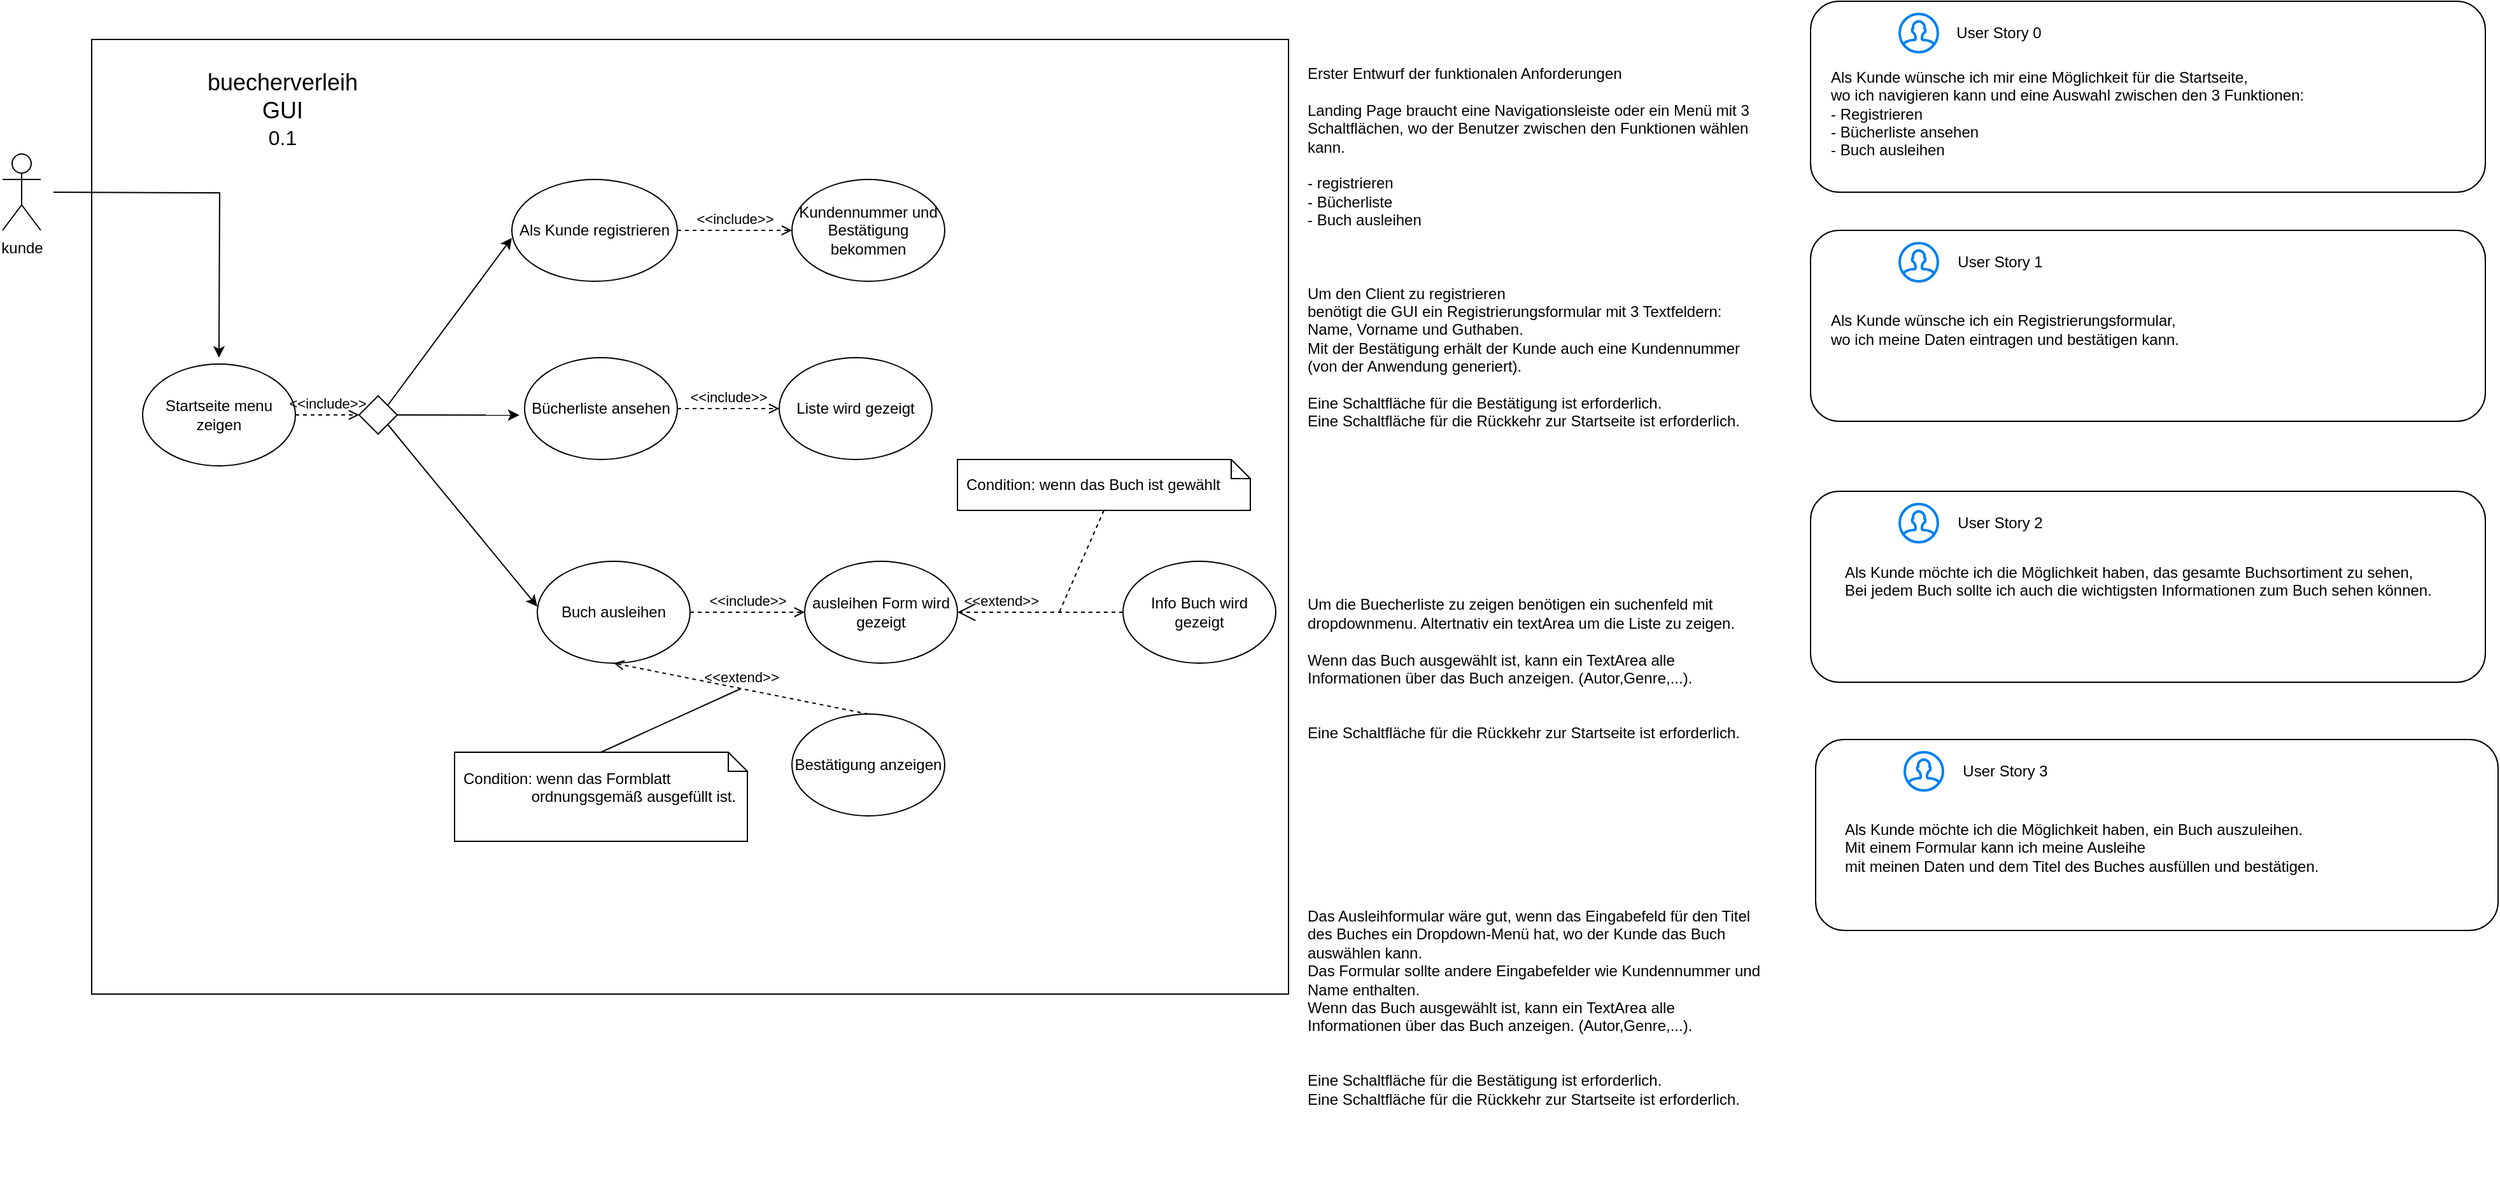 <mxfile version="22.0.0" type="device">
  <diagram name="Seite-1" id="uxTLcfkTgohi3he8zT08">
    <mxGraphModel dx="4587" dy="3330" grid="1" gridSize="10" guides="1" tooltips="1" connect="1" arrows="1" fold="1" page="1" pageScale="1" pageWidth="827" pageHeight="1169" math="0" shadow="0">
      <root>
        <mxCell id="0" />
        <mxCell id="1" parent="0" />
        <mxCell id="-Hhe_IaTKdPIlDTNNeOO-61" value="" style="rounded=1;whiteSpace=wrap;html=1;" vertex="1" parent="1">
          <mxGeometry x="1170" y="50" width="530" height="150" as="geometry" />
        </mxCell>
        <mxCell id="-Hhe_IaTKdPIlDTNNeOO-51" value="" style="rounded=0;whiteSpace=wrap;html=1;" vertex="1" parent="1">
          <mxGeometry x="-180" y="80" width="940" height="750" as="geometry" />
        </mxCell>
        <mxCell id="-Hhe_IaTKdPIlDTNNeOO-38" style="edgeStyle=orthogonalEdgeStyle;rounded=0;orthogonalLoop=1;jettySize=auto;html=1;" edge="1" parent="1">
          <mxGeometry relative="1" as="geometry">
            <mxPoint x="-80" y="330" as="targetPoint" />
            <mxPoint x="-210" y="200" as="sourcePoint" />
          </mxGeometry>
        </mxCell>
        <mxCell id="-Hhe_IaTKdPIlDTNNeOO-1" value="&lt;div&gt;kunde&lt;/div&gt;&lt;div&gt;&lt;br&gt;&lt;/div&gt;" style="shape=umlActor;verticalLabelPosition=bottom;verticalAlign=top;html=1;" vertex="1" parent="1">
          <mxGeometry x="-250" y="170" width="30" height="60" as="geometry" />
        </mxCell>
        <mxCell id="-Hhe_IaTKdPIlDTNNeOO-2" value="Als Kunde registrieren" style="ellipse;whiteSpace=wrap;html=1;" vertex="1" parent="1">
          <mxGeometry x="150" y="190" width="130" height="80" as="geometry" />
        </mxCell>
        <mxCell id="-Hhe_IaTKdPIlDTNNeOO-5" value="Kundennummer und Bestätigung bekommen" style="ellipse;whiteSpace=wrap;html=1;" vertex="1" parent="1">
          <mxGeometry x="370" y="190" width="120" height="80" as="geometry" />
        </mxCell>
        <mxCell id="-Hhe_IaTKdPIlDTNNeOO-6" value="&amp;lt;&amp;lt;include&amp;gt;&amp;gt;" style="html=1;verticalAlign=bottom;labelBackgroundColor=none;endArrow=open;endFill=0;dashed=1;rounded=0;exitX=1;exitY=0.5;exitDx=0;exitDy=0;entryX=0;entryY=0.5;entryDx=0;entryDy=0;" edge="1" parent="1" source="-Hhe_IaTKdPIlDTNNeOO-2" target="-Hhe_IaTKdPIlDTNNeOO-5">
          <mxGeometry width="160" relative="1" as="geometry">
            <mxPoint x="140" y="430" as="sourcePoint" />
            <mxPoint x="300" y="430" as="targetPoint" />
          </mxGeometry>
        </mxCell>
        <mxCell id="-Hhe_IaTKdPIlDTNNeOO-7" value="&lt;div&gt;&lt;font style=&quot;font-size: 18px;&quot;&gt;buecherverleih GUI &lt;br&gt;&lt;/font&gt;&lt;/div&gt;&lt;div&gt;&lt;font size=&quot;3&quot;&gt;0.1&lt;/font&gt;&lt;/div&gt;" style="text;html=1;strokeColor=none;fillColor=none;align=center;verticalAlign=middle;whiteSpace=wrap;rounded=0;" vertex="1" parent="1">
          <mxGeometry x="-60" y="120" width="60" height="30" as="geometry" />
        </mxCell>
        <mxCell id="-Hhe_IaTKdPIlDTNNeOO-9" value="Bücherliste ansehen&lt;br&gt;" style="ellipse;whiteSpace=wrap;html=1;" vertex="1" parent="1">
          <mxGeometry x="160" y="330" width="120" height="80" as="geometry" />
        </mxCell>
        <mxCell id="-Hhe_IaTKdPIlDTNNeOO-11" value="Buch ausleihen" style="ellipse;whiteSpace=wrap;html=1;" vertex="1" parent="1">
          <mxGeometry x="170" y="490" width="120" height="80" as="geometry" />
        </mxCell>
        <mxCell id="-Hhe_IaTKdPIlDTNNeOO-14" value="Bestätigung anzeigen" style="ellipse;whiteSpace=wrap;html=1;" vertex="1" parent="1">
          <mxGeometry x="370" y="610" width="120" height="80" as="geometry" />
        </mxCell>
        <mxCell id="-Hhe_IaTKdPIlDTNNeOO-15" value="Liste wird gezeigt" style="ellipse;whiteSpace=wrap;html=1;" vertex="1" parent="1">
          <mxGeometry x="360" y="330" width="120" height="80" as="geometry" />
        </mxCell>
        <mxCell id="-Hhe_IaTKdPIlDTNNeOO-17" value="&amp;lt;&amp;lt;include&amp;gt;&amp;gt;" style="html=1;verticalAlign=bottom;labelBackgroundColor=none;endArrow=open;endFill=0;dashed=1;rounded=0;entryX=0;entryY=0.5;entryDx=0;entryDy=0;exitX=1;exitY=0.5;exitDx=0;exitDy=0;" edge="1" parent="1" source="-Hhe_IaTKdPIlDTNNeOO-9" target="-Hhe_IaTKdPIlDTNNeOO-15">
          <mxGeometry width="160" relative="1" as="geometry">
            <mxPoint x="140" y="430" as="sourcePoint" />
            <mxPoint x="300" y="430" as="targetPoint" />
          </mxGeometry>
        </mxCell>
        <mxCell id="-Hhe_IaTKdPIlDTNNeOO-20" value="&lt;div&gt;Erster Entwurf der funktionalen Anforderungen&lt;/div&gt;&lt;div&gt;&lt;br&gt;&lt;/div&gt;&lt;div&gt;Landing Page braucht eine Navigationsleiste oder ein Menü mit 3 Schaltflächen, wo der Benutzer zwischen den Funktionen wählen kann.&lt;br&gt;&lt;br&gt;&lt;/div&gt;&lt;div&gt;- registrieren &lt;br&gt;&lt;/div&gt;&lt;div&gt;- Bücherliste &lt;br&gt;&lt;/div&gt;&lt;div&gt;- Buch ausleihen &lt;br&gt;&lt;/div&gt;&lt;div&gt;&lt;br&gt;&lt;/div&gt;&lt;br&gt;&lt;div&gt;&lt;br&gt;&lt;/div&gt;&lt;div&gt;Um den Client zu registrieren&lt;/div&gt;benötigt die GUI ein Registrierungsformular mit 3 Textfeldern: Name, Vorname und Guthaben.&lt;br&gt;&lt;div&gt;Mit der Bestätigung erhält der Kunde auch eine Kundennummer (von der Anwendung generiert).&lt;/div&gt;&lt;div&gt;&lt;br&gt;&lt;/div&gt;&lt;div&gt;Eine Schaltfläche für die Bestätigung ist erforderlich.&lt;/div&gt;&lt;div&gt;Eine Schaltfläche für die Rückkehr zur Startseite ist erforderlich.&lt;/div&gt;&lt;br&gt;&lt;br&gt;&lt;div&gt;&lt;br&gt;&lt;/div&gt;&lt;div&gt;&lt;br&gt;&lt;/div&gt;&lt;div&gt;&lt;br&gt;&lt;/div&gt;&lt;div&gt;&lt;br&gt;&lt;/div&gt;&lt;div&gt;&lt;br&gt;&lt;/div&gt;&lt;div&gt;&lt;br&gt;&lt;/div&gt;&lt;div&gt;&lt;br&gt;&lt;/div&gt;&lt;div&gt;Um die Buecherliste zu zeigen benötigen ein suchenfeld mit dropdownmenu. Altertnativ ein textArea um die Liste zu zeigen. &lt;br&gt;&lt;/div&gt;&lt;div&gt;&lt;br&gt;&lt;/div&gt;&lt;div&gt;Wenn das Buch ausgewählt ist, kann ein TextArea alle Informationen über das Buch anzeigen. (Autor,Genre,...).&lt;/div&gt;&lt;div&gt;&lt;br&gt;&lt;/div&gt;&lt;div&gt;&lt;br&gt;&lt;/div&gt;&lt;div&gt;Eine Schaltfläche für die Rückkehr zur Startseite ist erforderlich.&lt;/div&gt;&lt;div&gt;&lt;br&gt;&lt;/div&gt;&lt;div&gt;&lt;br&gt;&lt;/div&gt;&lt;div&gt;&lt;br&gt;&lt;/div&gt;&lt;div&gt;&lt;br&gt;&lt;/div&gt;&lt;div&gt;&lt;br&gt;&lt;/div&gt;&lt;div&gt;&lt;br&gt;&lt;/div&gt;&lt;div&gt;&lt;br&gt;&lt;/div&gt;&lt;div&gt;&lt;br&gt;&lt;/div&gt;&lt;div&gt;&lt;br&gt;&lt;/div&gt;Das Ausleihformular wäre gut, wenn das Eingabefeld für den Titel des Buches ein Dropdown-Menü hat, wo der Kunde das Buch auswählen kann.&lt;br&gt;Das Formular sollte andere Eingabefelder wie Kundennummer und Name enthalten.&lt;br&gt;&lt;div&gt;Wenn das Buch ausgewählt ist, kann ein TextArea alle Informationen über das Buch anzeigen. (Autor,Genre,...).&lt;/div&gt;&lt;br&gt;&lt;div&gt;&lt;br&gt;&lt;/div&gt;&lt;div&gt;Eine Schaltfläche für die Bestätigung ist erforderlich.&lt;/div&gt;&lt;div&gt;Eine Schaltfläche für die Rückkehr zur Startseite ist erforderlich.&lt;br&gt;&lt;br&gt;&lt;br&gt;&lt;br&gt;&lt;br&gt;&lt;br&gt;&lt;/div&gt;" style="text;html=1;strokeColor=none;fillColor=none;spacing=5;spacingTop=-20;whiteSpace=wrap;overflow=hidden;rounded=0;" vertex="1" parent="1">
          <mxGeometry x="770" y="110" width="370" height="880" as="geometry" />
        </mxCell>
        <mxCell id="-Hhe_IaTKdPIlDTNNeOO-21" value="ausleihen Form wird gezeigt" style="ellipse;whiteSpace=wrap;html=1;" vertex="1" parent="1">
          <mxGeometry x="380" y="490" width="120" height="80" as="geometry" />
        </mxCell>
        <mxCell id="-Hhe_IaTKdPIlDTNNeOO-22" value="&amp;lt;&amp;lt;include&amp;gt;&amp;gt;" style="html=1;verticalAlign=bottom;labelBackgroundColor=none;endArrow=open;endFill=0;dashed=1;rounded=0;exitX=1;exitY=0.5;exitDx=0;exitDy=0;entryX=0;entryY=0.5;entryDx=0;entryDy=0;" edge="1" parent="1" source="-Hhe_IaTKdPIlDTNNeOO-11" target="-Hhe_IaTKdPIlDTNNeOO-21">
          <mxGeometry width="160" relative="1" as="geometry">
            <mxPoint x="330" y="350" as="sourcePoint" />
            <mxPoint x="490" y="350" as="targetPoint" />
          </mxGeometry>
        </mxCell>
        <mxCell id="-Hhe_IaTKdPIlDTNNeOO-24" value="&amp;lt;&amp;lt;extend&amp;gt;&amp;gt;" style="html=1;verticalAlign=bottom;labelBackgroundColor=none;endArrow=open;endFill=0;dashed=1;rounded=0;exitX=0.5;exitY=0;exitDx=0;exitDy=0;entryX=0.5;entryY=1;entryDx=0;entryDy=0;" edge="1" parent="1" source="-Hhe_IaTKdPIlDTNNeOO-14" target="-Hhe_IaTKdPIlDTNNeOO-11">
          <mxGeometry width="160" relative="1" as="geometry">
            <mxPoint x="330" y="350" as="sourcePoint" />
            <mxPoint x="490" y="350" as="targetPoint" />
          </mxGeometry>
        </mxCell>
        <mxCell id="-Hhe_IaTKdPIlDTNNeOO-25" value="Condition: wenn das Formblatt                 ordnungsgemäß ausgefüllt ist.&#xa;" style="shape=note;size=15;spacingLeft=5;align=left;whiteSpace=wrap;" vertex="1" parent="1">
          <mxGeometry x="105" y="640" width="230" height="70" as="geometry" />
        </mxCell>
        <mxCell id="-Hhe_IaTKdPIlDTNNeOO-28" value="" style="endArrow=none;html=1;rounded=0;exitX=0.5;exitY=0;exitDx=0;exitDy=0;exitPerimeter=0;" edge="1" parent="1" source="-Hhe_IaTKdPIlDTNNeOO-25">
          <mxGeometry width="50" height="50" relative="1" as="geometry">
            <mxPoint x="380" y="380" as="sourcePoint" />
            <mxPoint x="330" y="590" as="targetPoint" />
          </mxGeometry>
        </mxCell>
        <mxCell id="-Hhe_IaTKdPIlDTNNeOO-29" value="Info Buch wird gezeigt" style="ellipse;whiteSpace=wrap;html=1;" vertex="1" parent="1">
          <mxGeometry x="630" y="490" width="120" height="80" as="geometry" />
        </mxCell>
        <mxCell id="-Hhe_IaTKdPIlDTNNeOO-30" value="Condition: wenn das Buch ist gewählt" style="shape=note;size=15;spacingLeft=5;align=left;whiteSpace=wrap;" vertex="1" parent="1">
          <mxGeometry x="500" y="410" width="230" height="40" as="geometry" />
        </mxCell>
        <mxCell id="-Hhe_IaTKdPIlDTNNeOO-31" value="&amp;lt;&amp;lt;extend&amp;gt;&amp;gt;" style="align=right;html=1;verticalAlign=bottom;rounded=0;labelBackgroundColor=none;endArrow=open;endSize=12;dashed=1;exitX=0;exitY=0.5;exitDx=0;exitDy=0;entryX=1;entryY=0.5;entryDx=0;entryDy=0;" edge="1" parent="1" source="-Hhe_IaTKdPIlDTNNeOO-29" target="-Hhe_IaTKdPIlDTNNeOO-21">
          <mxGeometry relative="1" as="geometry">
            <mxPoint x="480" y="490" as="targetPoint" />
            <mxPoint x="640" y="490" as="sourcePoint" />
          </mxGeometry>
        </mxCell>
        <mxCell id="-Hhe_IaTKdPIlDTNNeOO-32" value="" style="edgeStyle=none;html=1;endArrow=none;rounded=0;labelBackgroundColor=none;dashed=1;exitX=0.5;exitY=1;" edge="1" source="-Hhe_IaTKdPIlDTNNeOO-30" parent="1">
          <mxGeometry relative="1" as="geometry">
            <mxPoint x="580" y="530" as="targetPoint" />
          </mxGeometry>
        </mxCell>
        <mxCell id="-Hhe_IaTKdPIlDTNNeOO-33" value="Startseite menu zeigen" style="ellipse;whiteSpace=wrap;html=1;" vertex="1" parent="1">
          <mxGeometry x="-140" y="335" width="120" height="80" as="geometry" />
        </mxCell>
        <mxCell id="-Hhe_IaTKdPIlDTNNeOO-44" value="" style="rhombus;" vertex="1" parent="1">
          <mxGeometry x="30" y="360" width="30" height="30" as="geometry" />
        </mxCell>
        <mxCell id="-Hhe_IaTKdPIlDTNNeOO-47" value="&amp;lt;&amp;lt;include&amp;gt;&amp;gt;" style="html=1;verticalAlign=bottom;labelBackgroundColor=none;endArrow=open;endFill=0;dashed=1;rounded=0;exitX=1;exitY=0.5;exitDx=0;exitDy=0;entryX=0;entryY=0.5;entryDx=0;entryDy=0;" edge="1" parent="1" source="-Hhe_IaTKdPIlDTNNeOO-33" target="-Hhe_IaTKdPIlDTNNeOO-44">
          <mxGeometry width="160" relative="1" as="geometry">
            <mxPoint x="30" y="390" as="sourcePoint" />
            <mxPoint x="190" y="390" as="targetPoint" />
          </mxGeometry>
        </mxCell>
        <mxCell id="-Hhe_IaTKdPIlDTNNeOO-48" value="" style="endArrow=classic;html=1;rounded=0;exitX=1;exitY=0.5;exitDx=0;exitDy=0;entryX=-0.034;entryY=0.564;entryDx=0;entryDy=0;entryPerimeter=0;" edge="1" parent="1" source="-Hhe_IaTKdPIlDTNNeOO-44" target="-Hhe_IaTKdPIlDTNNeOO-9">
          <mxGeometry width="50" height="50" relative="1" as="geometry">
            <mxPoint x="90" y="410" as="sourcePoint" />
            <mxPoint x="140" y="360" as="targetPoint" />
          </mxGeometry>
        </mxCell>
        <mxCell id="-Hhe_IaTKdPIlDTNNeOO-49" value="" style="endArrow=classic;html=1;rounded=0;exitX=1;exitY=0;exitDx=0;exitDy=0;entryX=0;entryY=0.573;entryDx=0;entryDy=0;entryPerimeter=0;" edge="1" parent="1" source="-Hhe_IaTKdPIlDTNNeOO-44" target="-Hhe_IaTKdPIlDTNNeOO-2">
          <mxGeometry width="50" height="50" relative="1" as="geometry">
            <mxPoint x="90" y="410" as="sourcePoint" />
            <mxPoint x="140" y="360" as="targetPoint" />
          </mxGeometry>
        </mxCell>
        <mxCell id="-Hhe_IaTKdPIlDTNNeOO-50" value="" style="endArrow=classic;html=1;rounded=0;exitX=1;exitY=1;exitDx=0;exitDy=0;entryX=0;entryY=0.444;entryDx=0;entryDy=0;entryPerimeter=0;" edge="1" parent="1" source="-Hhe_IaTKdPIlDTNNeOO-44" target="-Hhe_IaTKdPIlDTNNeOO-11">
          <mxGeometry width="50" height="50" relative="1" as="geometry">
            <mxPoint x="90" y="410" as="sourcePoint" />
            <mxPoint x="140" y="360" as="targetPoint" />
          </mxGeometry>
        </mxCell>
        <mxCell id="-Hhe_IaTKdPIlDTNNeOO-52" value="" style="html=1;verticalLabelPosition=bottom;align=center;labelBackgroundColor=#ffffff;verticalAlign=top;strokeWidth=2;strokeColor=#0080F0;shadow=0;dashed=0;shape=mxgraph.ios7.icons.user;" vertex="1" parent="1">
          <mxGeometry x="1240" y="60" width="30" height="30" as="geometry" />
        </mxCell>
        <mxCell id="-Hhe_IaTKdPIlDTNNeOO-53" value="&lt;div&gt;User Story 0&lt;/div&gt;" style="text;html=1;strokeColor=none;fillColor=none;align=center;verticalAlign=middle;whiteSpace=wrap;rounded=0;" vertex="1" parent="1">
          <mxGeometry x="1258" y="60" width="120" height="30" as="geometry" />
        </mxCell>
        <mxCell id="-Hhe_IaTKdPIlDTNNeOO-58" value="&lt;div align=&quot;left&quot;&gt;&lt;br&gt;&lt;/div&gt;&lt;div&gt;&lt;br&gt;&lt;/div&gt;Als Kunde wünsche ich mir eine Möglichkeit für die Startseite,&lt;br&gt;wo ich navigieren kann und eine Auswahl zwischen den 3 Funktionen:&lt;br&gt;- Registrieren&lt;br&gt;- Bücherliste ansehen&lt;br&gt;- Buch ausleihen" style="text;html=1;align=left;verticalAlign=middle;resizable=0;points=[];autosize=1;strokeColor=none;fillColor=none;" vertex="1" parent="1">
          <mxGeometry x="1184" y="69" width="390" height="110" as="geometry" />
        </mxCell>
        <mxCell id="-Hhe_IaTKdPIlDTNNeOO-70" value="" style="rounded=1;whiteSpace=wrap;html=1;" vertex="1" parent="1">
          <mxGeometry x="1174" y="630" width="536" height="150" as="geometry" />
        </mxCell>
        <mxCell id="-Hhe_IaTKdPIlDTNNeOO-71" value="" style="html=1;verticalLabelPosition=bottom;align=center;labelBackgroundColor=#ffffff;verticalAlign=top;strokeWidth=2;strokeColor=#0080F0;shadow=0;dashed=0;shape=mxgraph.ios7.icons.user;" vertex="1" parent="1">
          <mxGeometry x="1244" y="640" width="30" height="30" as="geometry" />
        </mxCell>
        <mxCell id="-Hhe_IaTKdPIlDTNNeOO-72" value="&lt;div&gt;User Story 3&lt;br&gt;&lt;/div&gt;" style="text;html=1;strokeColor=none;fillColor=none;align=center;verticalAlign=middle;whiteSpace=wrap;rounded=0;" vertex="1" parent="1">
          <mxGeometry x="1263" y="640" width="120" height="30" as="geometry" />
        </mxCell>
        <mxCell id="-Hhe_IaTKdPIlDTNNeOO-74" value="" style="rounded=1;whiteSpace=wrap;html=1;" vertex="1" parent="1">
          <mxGeometry x="1170" y="230" width="530" height="150" as="geometry" />
        </mxCell>
        <mxCell id="-Hhe_IaTKdPIlDTNNeOO-75" value="" style="html=1;verticalLabelPosition=bottom;align=center;labelBackgroundColor=#ffffff;verticalAlign=top;strokeWidth=2;strokeColor=#0080F0;shadow=0;dashed=0;shape=mxgraph.ios7.icons.user;" vertex="1" parent="1">
          <mxGeometry x="1240" y="240" width="30" height="30" as="geometry" />
        </mxCell>
        <mxCell id="-Hhe_IaTKdPIlDTNNeOO-76" value="&lt;div&gt;User Story 1&lt;/div&gt;" style="text;html=1;strokeColor=none;fillColor=none;align=center;verticalAlign=middle;whiteSpace=wrap;rounded=0;" vertex="1" parent="1">
          <mxGeometry x="1259" y="240" width="120" height="30" as="geometry" />
        </mxCell>
        <mxCell id="-Hhe_IaTKdPIlDTNNeOO-77" value="Als Kunde wünsche ich ein Registrierungsformular,&lt;br&gt;wo ich meine Daten eintragen und bestätigen kann." style="text;html=1;align=left;verticalAlign=middle;resizable=0;points=[];autosize=1;strokeColor=none;fillColor=none;" vertex="1" parent="1">
          <mxGeometry x="1184" y="288" width="290" height="40" as="geometry" />
        </mxCell>
        <mxCell id="-Hhe_IaTKdPIlDTNNeOO-78" value="" style="rounded=1;whiteSpace=wrap;html=1;" vertex="1" parent="1">
          <mxGeometry x="1170" y="435" width="530" height="150" as="geometry" />
        </mxCell>
        <mxCell id="-Hhe_IaTKdPIlDTNNeOO-79" value="" style="html=1;verticalLabelPosition=bottom;align=center;labelBackgroundColor=#ffffff;verticalAlign=top;strokeWidth=2;strokeColor=#0080F0;shadow=0;dashed=0;shape=mxgraph.ios7.icons.user;" vertex="1" parent="1">
          <mxGeometry x="1240" y="445" width="30" height="30" as="geometry" />
        </mxCell>
        <mxCell id="-Hhe_IaTKdPIlDTNNeOO-80" value="&lt;div&gt;User Story 2&lt;br&gt;&lt;/div&gt;" style="text;html=1;strokeColor=none;fillColor=none;align=center;verticalAlign=middle;whiteSpace=wrap;rounded=0;" vertex="1" parent="1">
          <mxGeometry x="1259" y="445" width="120" height="30" as="geometry" />
        </mxCell>
        <mxCell id="-Hhe_IaTKdPIlDTNNeOO-81" value="Als Kunde möchte ich die Möglichkeit haben, das gesamte Buchsortiment zu sehen,&lt;br&gt;Bei jedem Buch sollte ich auch die wichtigsten Informationen zum Buch sehen können.&lt;br&gt;&lt;br&gt;&lt;br&gt;" style="text;html=1;align=left;verticalAlign=middle;resizable=0;points=[];autosize=1;strokeColor=none;fillColor=none;" vertex="1" parent="1">
          <mxGeometry x="1195" y="485" width="480" height="70" as="geometry" />
        </mxCell>
        <mxCell id="-Hhe_IaTKdPIlDTNNeOO-82" value="&lt;div&gt;Als Kunde möchte ich die Möglichkeit haben, ein Buch auszuleihen.&lt;/div&gt;&lt;div&gt;Mit einem Formular kann ich meine Ausleihe&lt;/div&gt;mit meinen Daten und dem Titel des Buches ausfüllen und bestätigen." style="text;html=1;align=left;verticalAlign=middle;resizable=0;points=[];autosize=1;strokeColor=none;fillColor=none;" vertex="1" parent="1">
          <mxGeometry x="1195" y="685" width="390" height="60" as="geometry" />
        </mxCell>
      </root>
    </mxGraphModel>
  </diagram>
</mxfile>
